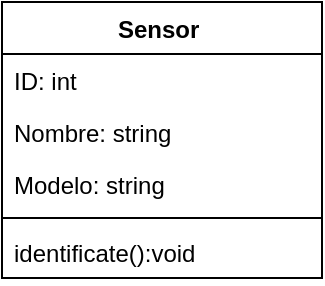 <mxfile version="20.2.7" type="github">
  <diagram id="iauy41YTLPoFQkuNaarg" name="Página-1">
    <mxGraphModel dx="1422" dy="754" grid="1" gridSize="10" guides="1" tooltips="1" connect="1" arrows="1" fold="1" page="1" pageScale="1" pageWidth="827" pageHeight="1169" math="0" shadow="0">
      <root>
        <mxCell id="0" />
        <mxCell id="1" parent="0" />
        <mxCell id="ulDth75k7ayAqOvCTpfx-10" value="Sensor " style="swimlane;fontStyle=1;align=center;verticalAlign=top;childLayout=stackLayout;horizontal=1;startSize=26;horizontalStack=0;resizeParent=1;resizeParentMax=0;resizeLast=0;collapsible=1;marginBottom=0;" vertex="1" parent="1">
          <mxGeometry x="330" y="340" width="160" height="138" as="geometry" />
        </mxCell>
        <mxCell id="ulDth75k7ayAqOvCTpfx-11" value="ID: int" style="text;strokeColor=none;fillColor=none;align=left;verticalAlign=top;spacingLeft=4;spacingRight=4;overflow=hidden;rotatable=0;points=[[0,0.5],[1,0.5]];portConstraint=eastwest;" vertex="1" parent="ulDth75k7ayAqOvCTpfx-10">
          <mxGeometry y="26" width="160" height="26" as="geometry" />
        </mxCell>
        <mxCell id="ulDth75k7ayAqOvCTpfx-14" value="Nombre: string&#xa;" style="text;strokeColor=none;fillColor=none;align=left;verticalAlign=top;spacingLeft=4;spacingRight=4;overflow=hidden;rotatable=0;points=[[0,0.5],[1,0.5]];portConstraint=eastwest;" vertex="1" parent="ulDth75k7ayAqOvCTpfx-10">
          <mxGeometry y="52" width="160" height="26" as="geometry" />
        </mxCell>
        <mxCell id="ulDth75k7ayAqOvCTpfx-15" value="Modelo: string" style="text;strokeColor=none;fillColor=none;align=left;verticalAlign=top;spacingLeft=4;spacingRight=4;overflow=hidden;rotatable=0;points=[[0,0.5],[1,0.5]];portConstraint=eastwest;" vertex="1" parent="ulDth75k7ayAqOvCTpfx-10">
          <mxGeometry y="78" width="160" height="26" as="geometry" />
        </mxCell>
        <mxCell id="ulDth75k7ayAqOvCTpfx-12" value="" style="line;strokeWidth=1;fillColor=none;align=left;verticalAlign=middle;spacingTop=-1;spacingLeft=3;spacingRight=3;rotatable=0;labelPosition=right;points=[];portConstraint=eastwest;" vertex="1" parent="ulDth75k7ayAqOvCTpfx-10">
          <mxGeometry y="104" width="160" height="8" as="geometry" />
        </mxCell>
        <mxCell id="ulDth75k7ayAqOvCTpfx-13" value="identificate():void" style="text;strokeColor=none;fillColor=none;align=left;verticalAlign=top;spacingLeft=4;spacingRight=4;overflow=hidden;rotatable=0;points=[[0,0.5],[1,0.5]];portConstraint=eastwest;" vertex="1" parent="ulDth75k7ayAqOvCTpfx-10">
          <mxGeometry y="112" width="160" height="26" as="geometry" />
        </mxCell>
      </root>
    </mxGraphModel>
  </diagram>
</mxfile>
